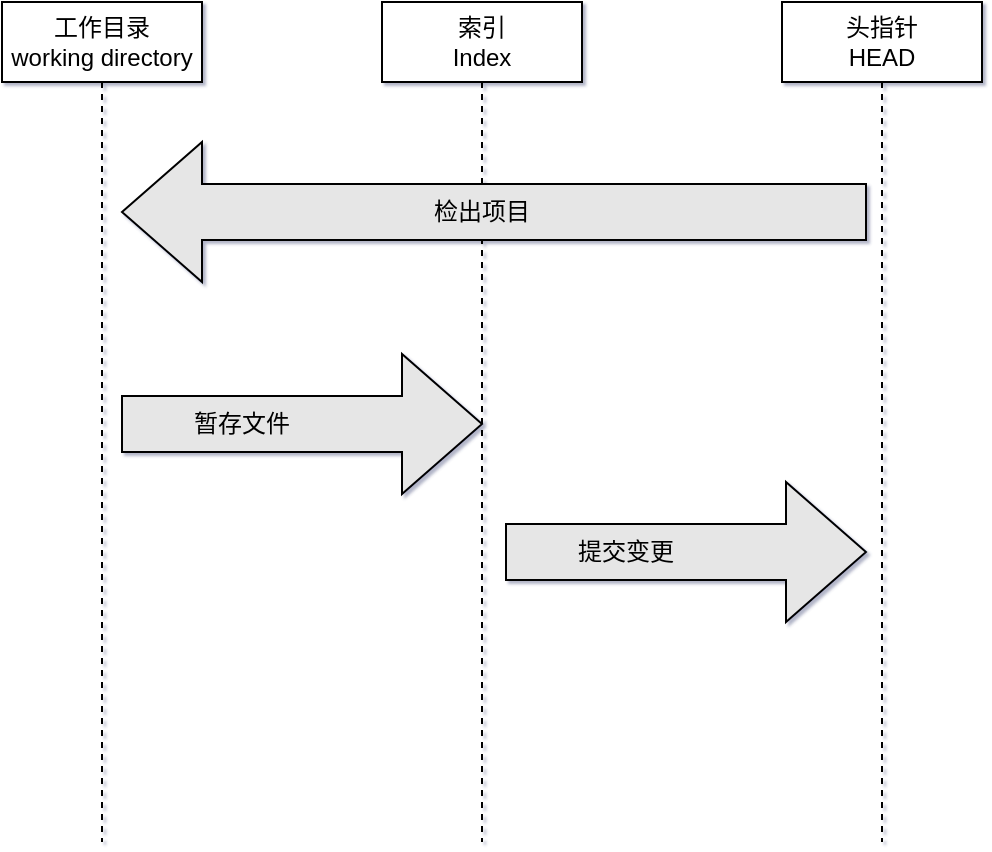 <mxfile version="23.1.5" type="device">
  <diagram name="第 1 页" id="cpCZoX_FY4xJDJWEHQoA">
    <mxGraphModel dx="954" dy="589" grid="0" gridSize="10" guides="1" tooltips="1" connect="1" arrows="1" fold="1" page="1" pageScale="1" pageWidth="827" pageHeight="1169" background="none" math="0" shadow="1">
      <root>
        <mxCell id="0" />
        <mxCell id="1" parent="0" />
        <mxCell id="ml_W1l7QFs6_kk3Fckrf-1" value="工作目录&lt;br&gt;working directory" style="shape=umlLifeline;perimeter=lifelinePerimeter;whiteSpace=wrap;html=1;container=1;dropTarget=0;collapsible=0;recursiveResize=0;outlineConnect=0;portConstraint=eastwest;newEdgeStyle={&quot;curved&quot;:0,&quot;rounded&quot;:0};" vertex="1" parent="1">
          <mxGeometry x="90" y="80" width="100" height="420" as="geometry" />
        </mxCell>
        <mxCell id="ml_W1l7QFs6_kk3Fckrf-2" value="索引&lt;br&gt;Index" style="shape=umlLifeline;perimeter=lifelinePerimeter;whiteSpace=wrap;html=1;container=1;dropTarget=0;collapsible=0;recursiveResize=0;outlineConnect=0;portConstraint=eastwest;newEdgeStyle={&quot;curved&quot;:0,&quot;rounded&quot;:0};" vertex="1" parent="1">
          <mxGeometry x="280" y="80" width="100" height="420" as="geometry" />
        </mxCell>
        <mxCell id="ml_W1l7QFs6_kk3Fckrf-3" value="头指针&lt;br&gt;HEAD" style="shape=umlLifeline;perimeter=lifelinePerimeter;whiteSpace=wrap;html=1;container=1;dropTarget=0;collapsible=0;recursiveResize=0;outlineConnect=0;portConstraint=eastwest;newEdgeStyle={&quot;curved&quot;:0,&quot;rounded&quot;:0};" vertex="1" parent="1">
          <mxGeometry x="480" y="80" width="100" height="420" as="geometry" />
        </mxCell>
        <mxCell id="ml_W1l7QFs6_kk3Fckrf-7" value="" style="verticalLabelPosition=bottom;verticalAlign=top;html=1;strokeWidth=1;shape=mxgraph.arrows2.arrow;dy=0.6;dx=40;notch=0;rotation=-180;fillColor=#E6E6E6;" vertex="1" parent="1">
          <mxGeometry x="150" y="150" width="372" height="70" as="geometry" />
        </mxCell>
        <mxCell id="ml_W1l7QFs6_kk3Fckrf-8" value="检出项目" style="text;html=1;align=center;verticalAlign=middle;whiteSpace=wrap;rounded=0;" vertex="1" parent="1">
          <mxGeometry x="300" y="170" width="60" height="30" as="geometry" />
        </mxCell>
        <mxCell id="ml_W1l7QFs6_kk3Fckrf-10" value="" style="verticalLabelPosition=bottom;verticalAlign=top;html=1;strokeWidth=1;shape=mxgraph.arrows2.arrow;dy=0.6;dx=40;notch=0;rotation=0;fillColor=#E6E6E6;" vertex="1" parent="1">
          <mxGeometry x="150" y="256" width="180" height="70" as="geometry" />
        </mxCell>
        <mxCell id="ml_W1l7QFs6_kk3Fckrf-11" value="暂存文件" style="text;html=1;align=center;verticalAlign=middle;whiteSpace=wrap;rounded=0;" vertex="1" parent="1">
          <mxGeometry x="180" y="276" width="60" height="30" as="geometry" />
        </mxCell>
        <mxCell id="ml_W1l7QFs6_kk3Fckrf-12" value="" style="verticalLabelPosition=bottom;verticalAlign=top;html=1;strokeWidth=1;shape=mxgraph.arrows2.arrow;dy=0.6;dx=40;notch=0;rotation=0;fillColor=#E6E6E6;" vertex="1" parent="1">
          <mxGeometry x="342" y="320" width="180" height="70" as="geometry" />
        </mxCell>
        <mxCell id="ml_W1l7QFs6_kk3Fckrf-13" value="提交变更" style="text;html=1;align=center;verticalAlign=middle;whiteSpace=wrap;rounded=0;" vertex="1" parent="1">
          <mxGeometry x="372" y="340" width="60" height="30" as="geometry" />
        </mxCell>
      </root>
    </mxGraphModel>
  </diagram>
</mxfile>

